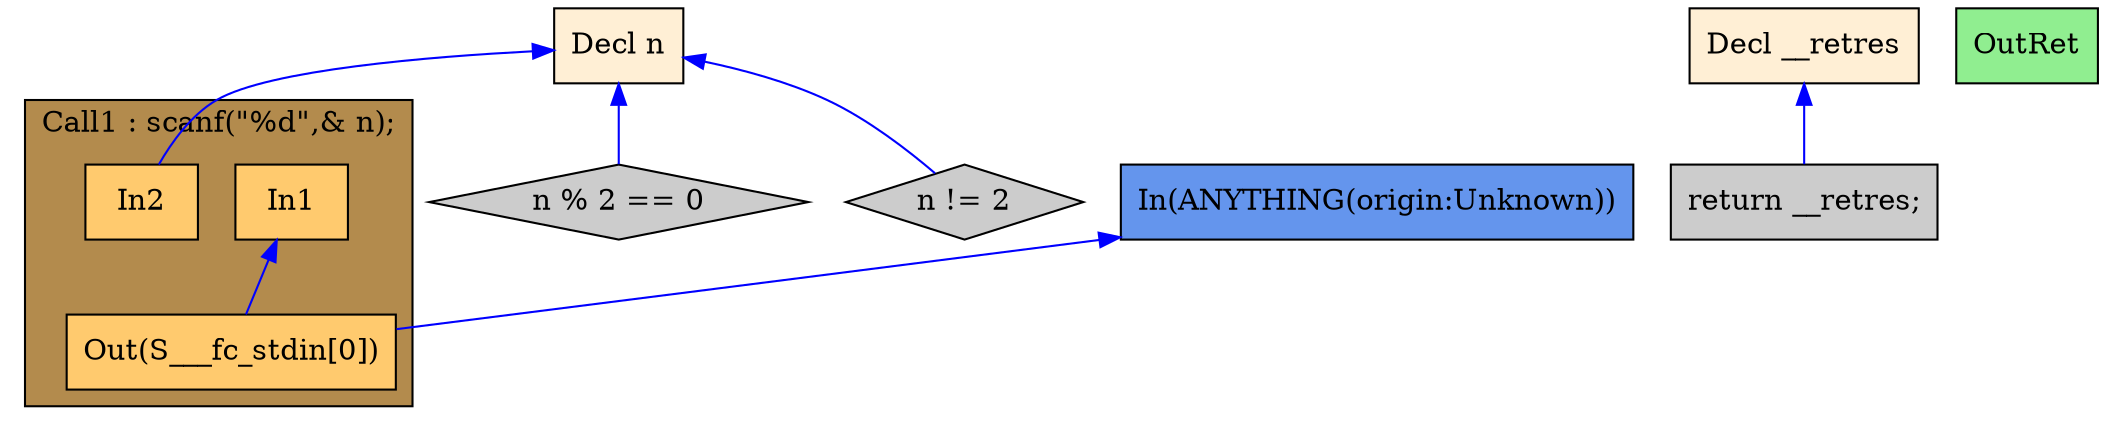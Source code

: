 digraph G {
  rankdir=TB;
  node [style="filled", ];
  2 [label="Decl n", fillcolor="#FFEFD5", shape=box, ];
  3 [label="Decl __retres", fillcolor="#FFEFD5", shape=box, ];
  5 [label="In1", fillcolor="#FFCA6E", shape=box, ];
  6 [label="In2", fillcolor="#FFCA6E", shape=box, ];
  7 [label="Out(S___fc_stdin[0])", fillcolor="#FFCA6E", shape=box, ];
  8 [label="n % 2 == 0", fillcolor="#CCCCCC", shape=diamond, ];
  9 [label="n != 2", fillcolor="#CCCCCC", shape=diamond, ];
  10 [label="return __retres;", fillcolor="#CCCCCC", shape=box, ];
  11 [label="OutRet", fillcolor="#90EE90", shape=box, ];
  12 [label="In(ANYTHING(origin:Unknown))", fillcolor="#6495ED", shape=box, ];
  
  subgraph cluster_Call1 { label="Call1 : scanf(\"%d\",& n);";
                           fillcolor="#B38B4D"; style="filled"; 7;6;5;
     };
  
  edge [dir=back, ];
  2 -> 6 [color="#0000FF", ];
  5 -> 7 [color="#0000FF", ];
  12 -> 7 [color="#0000FF", ];
  2 -> 8 [color="#0000FF", ];
  2 -> 9 [color="#0000FF", ];
  3 -> 10 [color="#0000FF", ];
  
  }